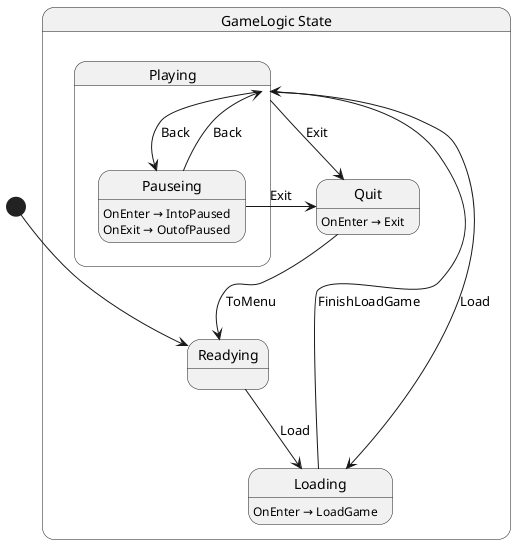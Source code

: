 @startuml GameLogic
state "GameLogic State" as Nanomachine_GameLogic_State {
  state "Loading" as Nanomachine_GameLogic_State_Loading
  state "Playing" as Nanomachine_GameLogic_State_Playing {
    state "Pauseing" as Nanomachine_GameLogic_State_Pauseing
  }
  state "Quit" as Nanomachine_GameLogic_State_Quit
  state "Readying" as Nanomachine_GameLogic_State_Readying
}

Nanomachine_GameLogic_State_Loading --> Nanomachine_GameLogic_State_Playing : FinishLoadGame
Nanomachine_GameLogic_State_Pauseing --> Nanomachine_GameLogic_State_Playing : Back
Nanomachine_GameLogic_State_Pauseing --> Nanomachine_GameLogic_State_Quit : Exit
Nanomachine_GameLogic_State_Playing --> Nanomachine_GameLogic_State_Loading : Load
Nanomachine_GameLogic_State_Playing --> Nanomachine_GameLogic_State_Pauseing : Back
Nanomachine_GameLogic_State_Playing --> Nanomachine_GameLogic_State_Quit : Exit
Nanomachine_GameLogic_State_Quit --> Nanomachine_GameLogic_State_Readying : ToMenu
Nanomachine_GameLogic_State_Readying --> Nanomachine_GameLogic_State_Loading : Load

Nanomachine_GameLogic_State_Loading : OnEnter → LoadGame
Nanomachine_GameLogic_State_Pauseing : OnEnter → IntoPaused
Nanomachine_GameLogic_State_Pauseing : OnExit → OutofPaused
Nanomachine_GameLogic_State_Quit : OnEnter → Exit

[*] --> Nanomachine_GameLogic_State_Readying
@enduml